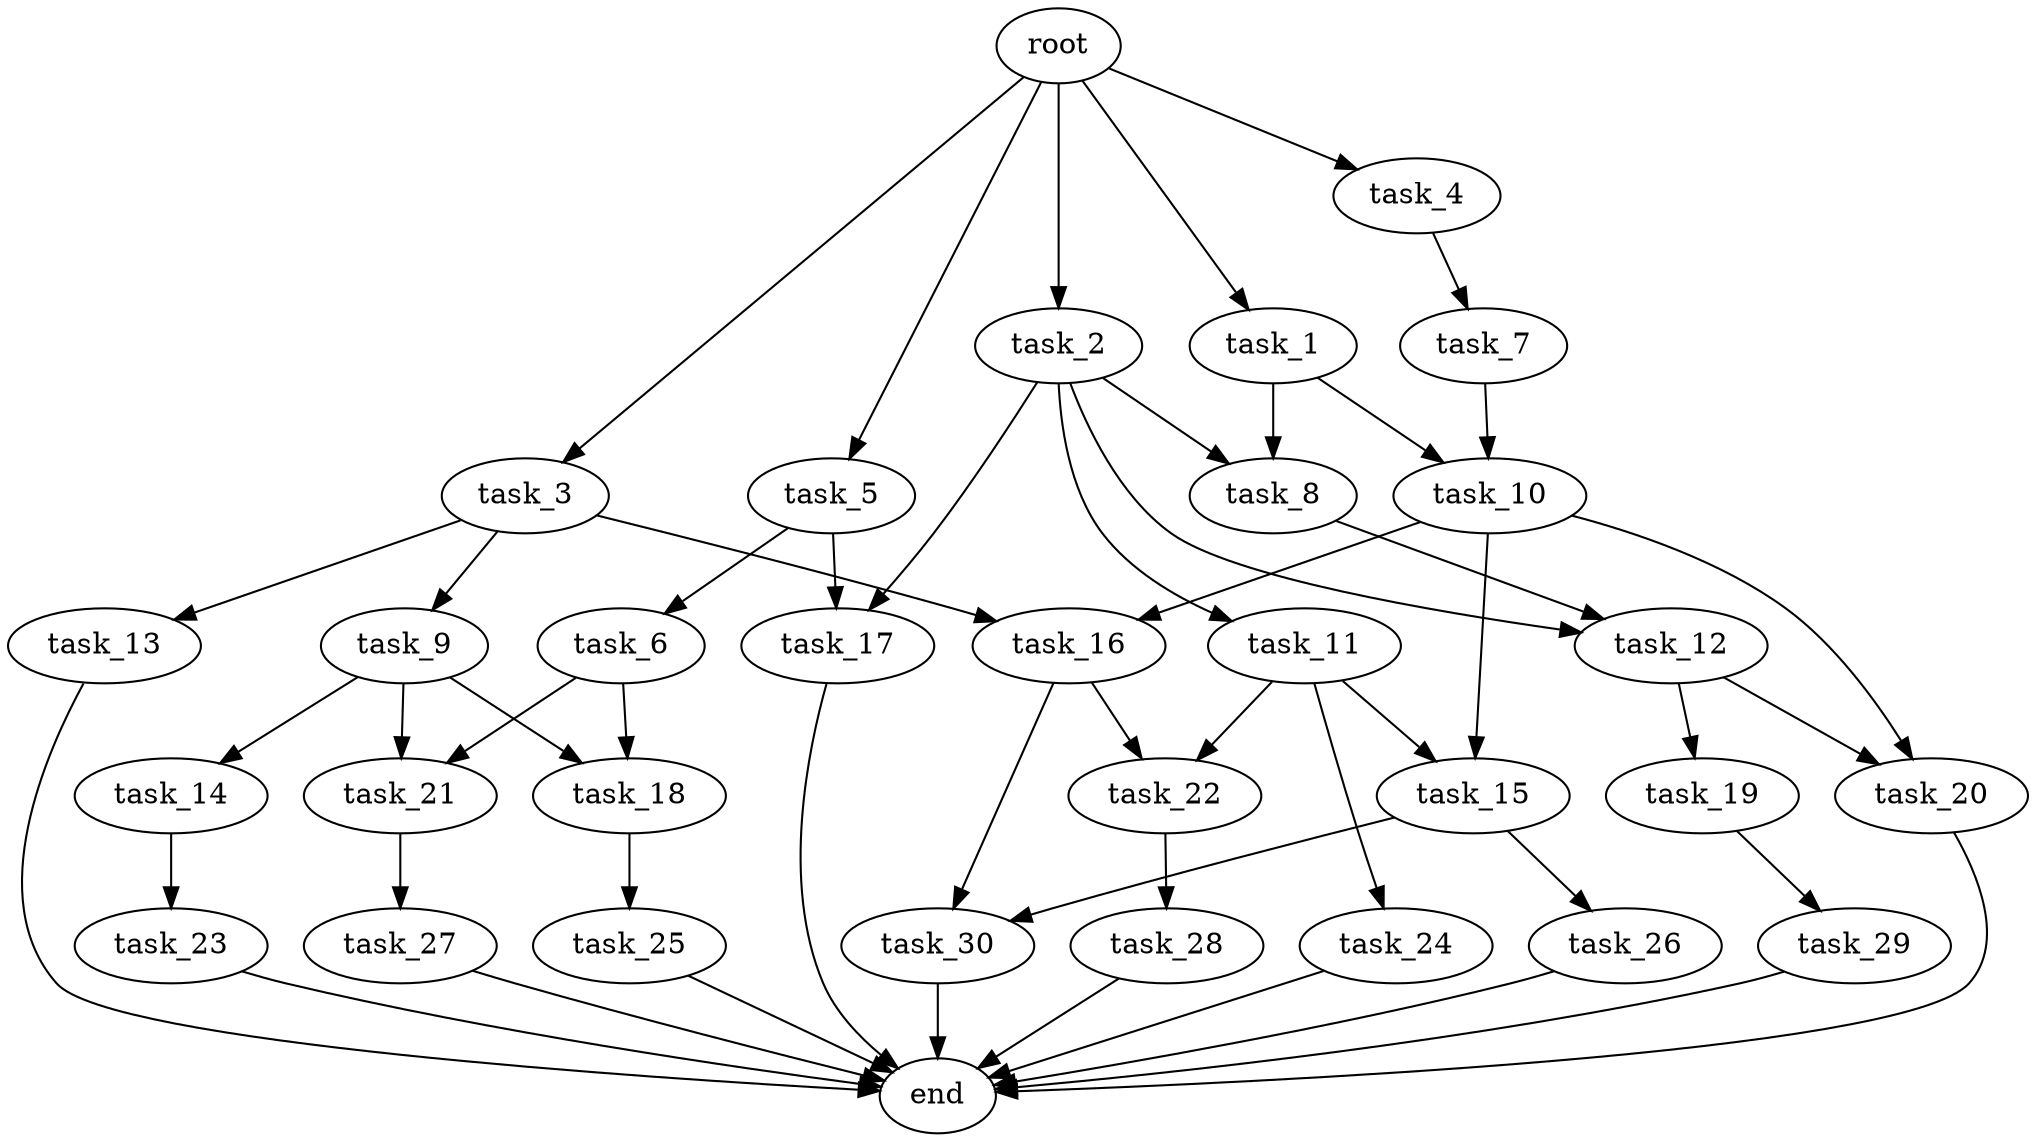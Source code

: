 digraph G {
  root [size="0.000000e+00"];
  task_1 [size="2.517456e+09"];
  task_2 [size="5.078728e+09"];
  task_3 [size="4.197034e+09"];
  task_4 [size="8.363126e+09"];
  task_5 [size="9.830883e+09"];
  task_6 [size="8.318505e+08"];
  task_7 [size="1.012209e+09"];
  task_8 [size="8.060109e+09"];
  task_9 [size="2.428199e+09"];
  task_10 [size="4.950266e+09"];
  task_11 [size="5.911253e+09"];
  task_12 [size="6.656619e+09"];
  task_13 [size="1.040551e+09"];
  task_14 [size="7.809438e+09"];
  task_15 [size="7.085582e+09"];
  task_16 [size="5.607147e+09"];
  task_17 [size="8.374283e+09"];
  task_18 [size="3.758848e+09"];
  task_19 [size="5.190149e+09"];
  task_20 [size="9.252506e+09"];
  task_21 [size="3.826490e+09"];
  task_22 [size="6.017021e+09"];
  task_23 [size="5.903840e+09"];
  task_24 [size="7.936206e+09"];
  task_25 [size="9.540761e+09"];
  task_26 [size="5.756680e+09"];
  task_27 [size="1.175616e+09"];
  task_28 [size="7.640543e+09"];
  task_29 [size="3.607648e+09"];
  task_30 [size="6.726421e+09"];
  end [size="0.000000e+00"];

  root -> task_1 [size="1.000000e-12"];
  root -> task_2 [size="1.000000e-12"];
  root -> task_3 [size="1.000000e-12"];
  root -> task_4 [size="1.000000e-12"];
  root -> task_5 [size="1.000000e-12"];
  task_1 -> task_8 [size="4.030054e+08"];
  task_1 -> task_10 [size="2.475133e+08"];
  task_2 -> task_8 [size="4.030054e+08"];
  task_2 -> task_11 [size="5.911253e+08"];
  task_2 -> task_12 [size="3.328310e+08"];
  task_2 -> task_17 [size="4.187141e+08"];
  task_3 -> task_9 [size="2.428199e+08"];
  task_3 -> task_13 [size="1.040551e+08"];
  task_3 -> task_16 [size="2.803573e+08"];
  task_4 -> task_7 [size="1.012209e+08"];
  task_5 -> task_6 [size="8.318505e+07"];
  task_5 -> task_17 [size="4.187141e+08"];
  task_6 -> task_18 [size="1.879424e+08"];
  task_6 -> task_21 [size="1.913245e+08"];
  task_7 -> task_10 [size="2.475133e+08"];
  task_8 -> task_12 [size="3.328310e+08"];
  task_9 -> task_14 [size="7.809438e+08"];
  task_9 -> task_18 [size="1.879424e+08"];
  task_9 -> task_21 [size="1.913245e+08"];
  task_10 -> task_15 [size="3.542791e+08"];
  task_10 -> task_16 [size="2.803573e+08"];
  task_10 -> task_20 [size="4.626253e+08"];
  task_11 -> task_15 [size="3.542791e+08"];
  task_11 -> task_22 [size="3.008511e+08"];
  task_11 -> task_24 [size="7.936206e+08"];
  task_12 -> task_19 [size="5.190149e+08"];
  task_12 -> task_20 [size="4.626253e+08"];
  task_13 -> end [size="1.000000e-12"];
  task_14 -> task_23 [size="5.903840e+08"];
  task_15 -> task_26 [size="5.756680e+08"];
  task_15 -> task_30 [size="3.363211e+08"];
  task_16 -> task_22 [size="3.008511e+08"];
  task_16 -> task_30 [size="3.363211e+08"];
  task_17 -> end [size="1.000000e-12"];
  task_18 -> task_25 [size="9.540761e+08"];
  task_19 -> task_29 [size="3.607648e+08"];
  task_20 -> end [size="1.000000e-12"];
  task_21 -> task_27 [size="1.175616e+08"];
  task_22 -> task_28 [size="7.640543e+08"];
  task_23 -> end [size="1.000000e-12"];
  task_24 -> end [size="1.000000e-12"];
  task_25 -> end [size="1.000000e-12"];
  task_26 -> end [size="1.000000e-12"];
  task_27 -> end [size="1.000000e-12"];
  task_28 -> end [size="1.000000e-12"];
  task_29 -> end [size="1.000000e-12"];
  task_30 -> end [size="1.000000e-12"];
}
